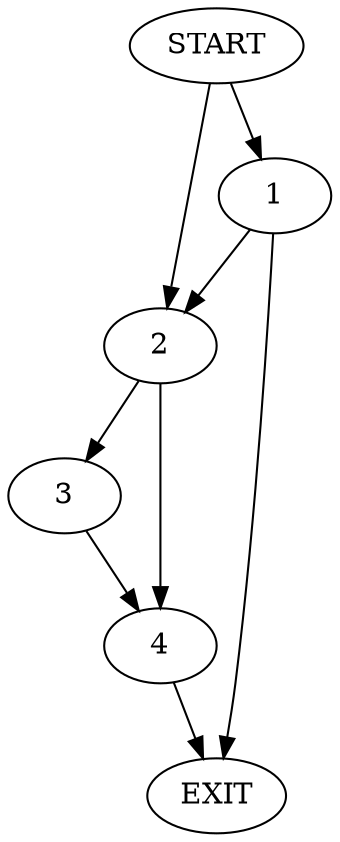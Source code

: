 digraph { 
0 [label="START"];
1;
2;
3;
4;
5[label="EXIT"];
0 -> 1;
0 -> 2;
1 -> 5;
1 -> 2;
2 -> 3;
2 -> 4;
3 -> 4;
4 -> 5;
}